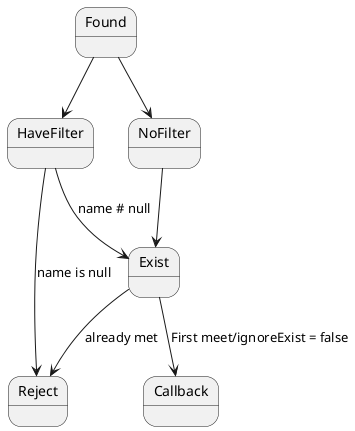 @startuml

state Found {

}

state HaveFilter {

}

state Exist {

}

state Reject {

}

Found --> HaveFilter
HaveFilter --> Reject: name is null
HaveFilter --> Exist: name # null

Exist --> Callback: First meet/ignoreExist = false
Exist --> Reject: already met

Found --> NoFilter
NoFilter --> Exist

@enduml